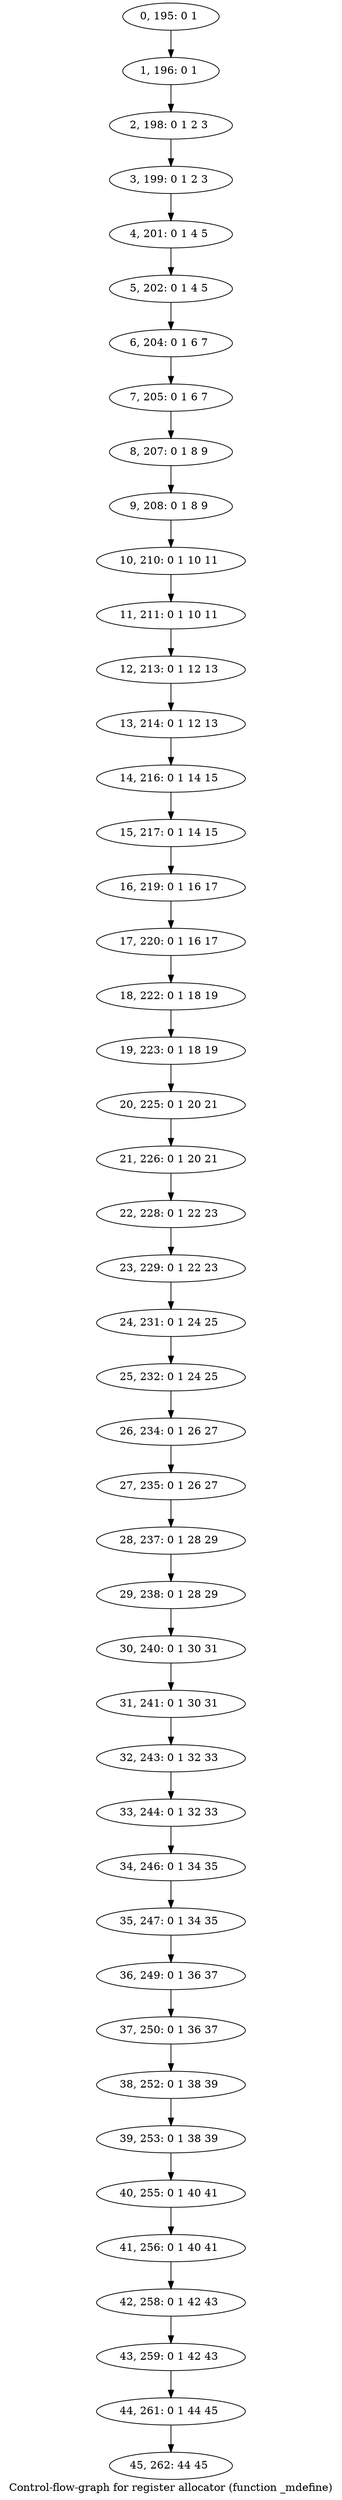 digraph G {
graph [label="Control-flow-graph for register allocator (function _mdefine)"]
0[label="0, 195: 0 1 "];
1[label="1, 196: 0 1 "];
2[label="2, 198: 0 1 2 3 "];
3[label="3, 199: 0 1 2 3 "];
4[label="4, 201: 0 1 4 5 "];
5[label="5, 202: 0 1 4 5 "];
6[label="6, 204: 0 1 6 7 "];
7[label="7, 205: 0 1 6 7 "];
8[label="8, 207: 0 1 8 9 "];
9[label="9, 208: 0 1 8 9 "];
10[label="10, 210: 0 1 10 11 "];
11[label="11, 211: 0 1 10 11 "];
12[label="12, 213: 0 1 12 13 "];
13[label="13, 214: 0 1 12 13 "];
14[label="14, 216: 0 1 14 15 "];
15[label="15, 217: 0 1 14 15 "];
16[label="16, 219: 0 1 16 17 "];
17[label="17, 220: 0 1 16 17 "];
18[label="18, 222: 0 1 18 19 "];
19[label="19, 223: 0 1 18 19 "];
20[label="20, 225: 0 1 20 21 "];
21[label="21, 226: 0 1 20 21 "];
22[label="22, 228: 0 1 22 23 "];
23[label="23, 229: 0 1 22 23 "];
24[label="24, 231: 0 1 24 25 "];
25[label="25, 232: 0 1 24 25 "];
26[label="26, 234: 0 1 26 27 "];
27[label="27, 235: 0 1 26 27 "];
28[label="28, 237: 0 1 28 29 "];
29[label="29, 238: 0 1 28 29 "];
30[label="30, 240: 0 1 30 31 "];
31[label="31, 241: 0 1 30 31 "];
32[label="32, 243: 0 1 32 33 "];
33[label="33, 244: 0 1 32 33 "];
34[label="34, 246: 0 1 34 35 "];
35[label="35, 247: 0 1 34 35 "];
36[label="36, 249: 0 1 36 37 "];
37[label="37, 250: 0 1 36 37 "];
38[label="38, 252: 0 1 38 39 "];
39[label="39, 253: 0 1 38 39 "];
40[label="40, 255: 0 1 40 41 "];
41[label="41, 256: 0 1 40 41 "];
42[label="42, 258: 0 1 42 43 "];
43[label="43, 259: 0 1 42 43 "];
44[label="44, 261: 0 1 44 45 "];
45[label="45, 262: 44 45 "];
0->1 ;
1->2 ;
2->3 ;
3->4 ;
4->5 ;
5->6 ;
6->7 ;
7->8 ;
8->9 ;
9->10 ;
10->11 ;
11->12 ;
12->13 ;
13->14 ;
14->15 ;
15->16 ;
16->17 ;
17->18 ;
18->19 ;
19->20 ;
20->21 ;
21->22 ;
22->23 ;
23->24 ;
24->25 ;
25->26 ;
26->27 ;
27->28 ;
28->29 ;
29->30 ;
30->31 ;
31->32 ;
32->33 ;
33->34 ;
34->35 ;
35->36 ;
36->37 ;
37->38 ;
38->39 ;
39->40 ;
40->41 ;
41->42 ;
42->43 ;
43->44 ;
44->45 ;
}
